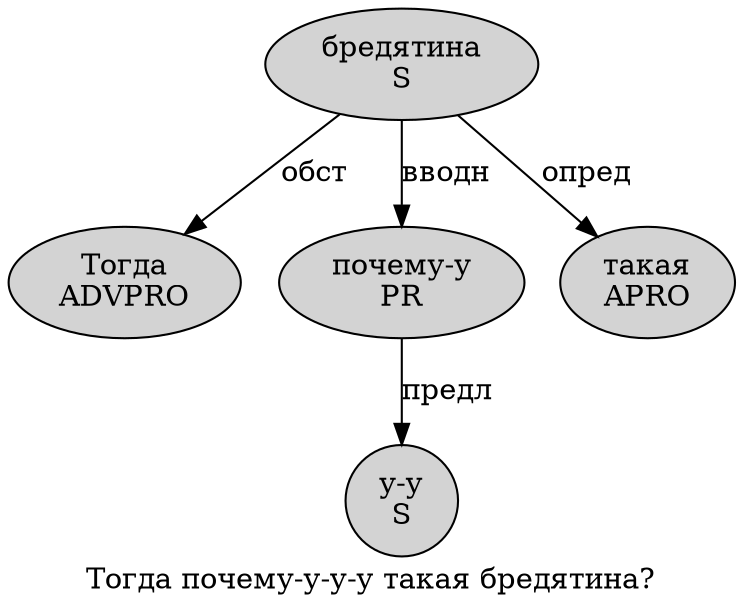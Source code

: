 digraph SENTENCE_4686 {
	graph [label="Тогда почему-у-у-у такая бредятина?"]
	node [style=filled]
		0 [label="Тогда
ADVPRO" color="" fillcolor=lightgray penwidth=1 shape=ellipse]
		1 [label="почему-у
PR" color="" fillcolor=lightgray penwidth=1 shape=ellipse]
		3 [label="у-у
S" color="" fillcolor=lightgray penwidth=1 shape=ellipse]
		4 [label="такая
APRO" color="" fillcolor=lightgray penwidth=1 shape=ellipse]
		5 [label="бредятина
S" color="" fillcolor=lightgray penwidth=1 shape=ellipse]
			1 -> 3 [label="предл"]
			5 -> 0 [label="обст"]
			5 -> 1 [label="вводн"]
			5 -> 4 [label="опред"]
}